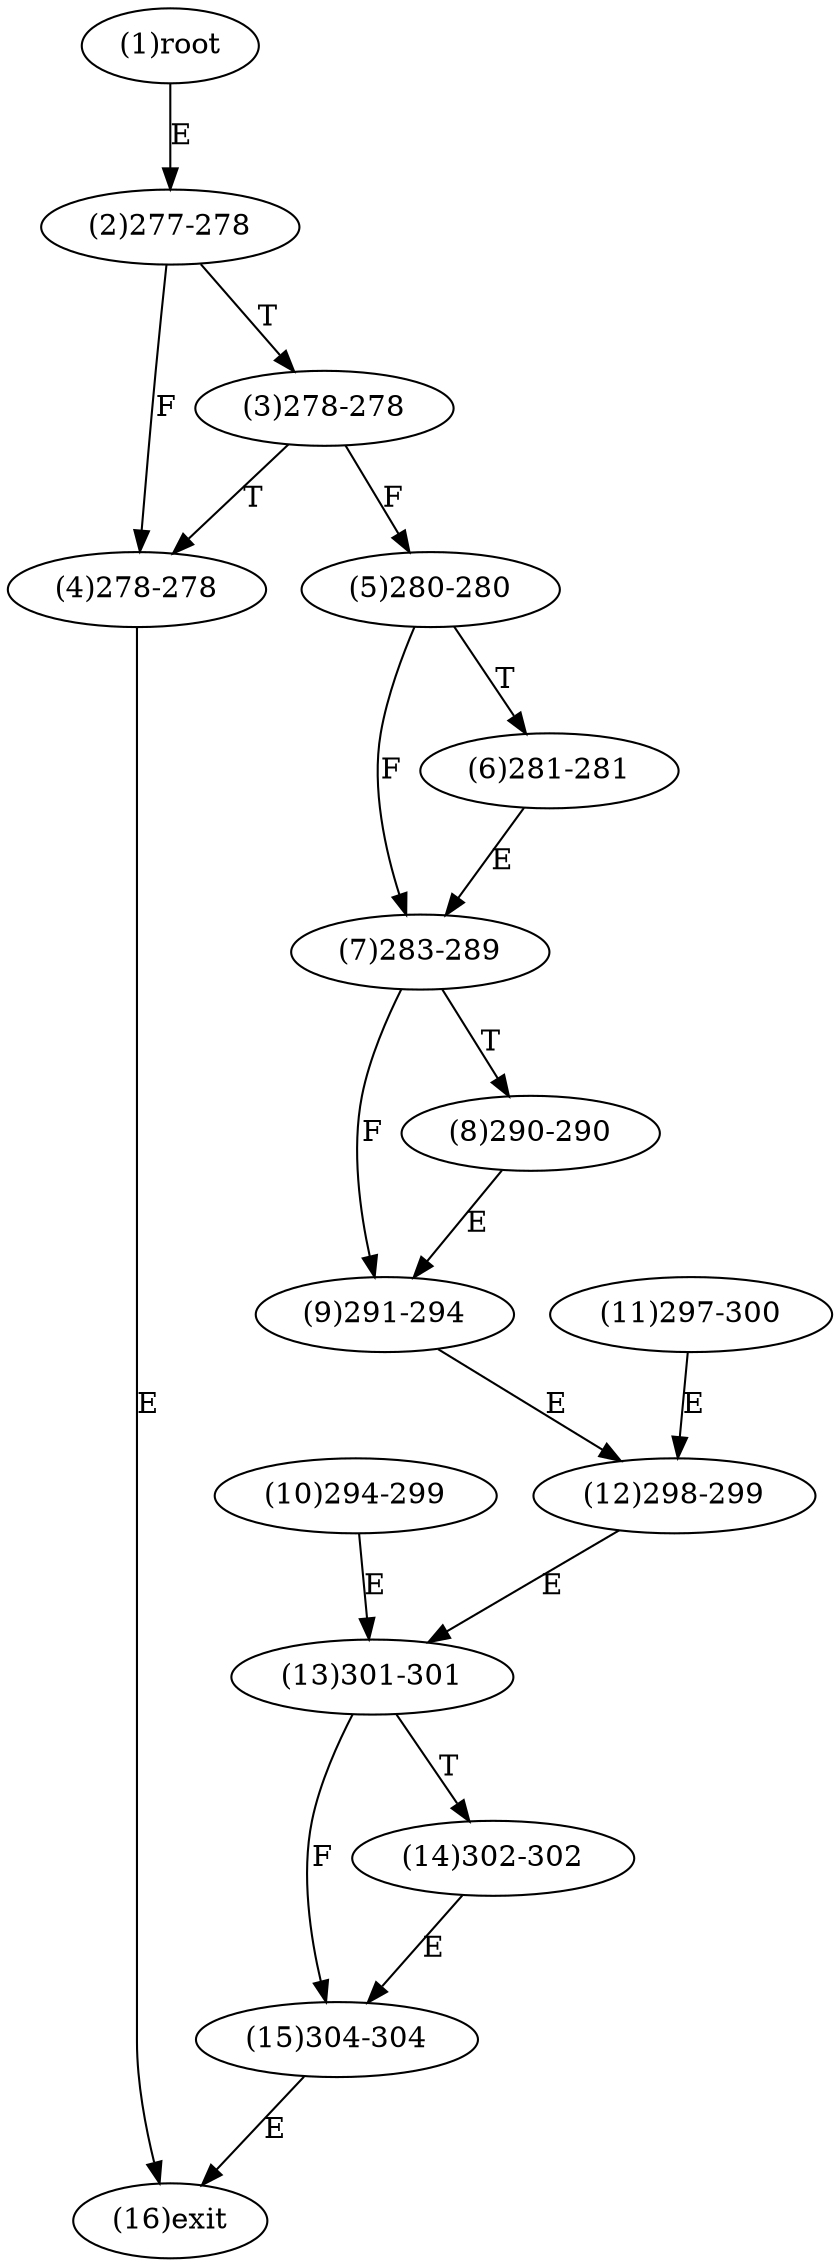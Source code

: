 digraph "" { 
1[ label="(1)root"];
2[ label="(2)277-278"];
3[ label="(3)278-278"];
4[ label="(4)278-278"];
5[ label="(5)280-280"];
6[ label="(6)281-281"];
7[ label="(7)283-289"];
8[ label="(8)290-290"];
9[ label="(9)291-294"];
10[ label="(10)294-299"];
11[ label="(11)297-300"];
12[ label="(12)298-299"];
13[ label="(13)301-301"];
14[ label="(14)302-302"];
15[ label="(15)304-304"];
16[ label="(16)exit"];
1->2[ label="E"];
2->4[ label="F"];
2->3[ label="T"];
3->5[ label="F"];
3->4[ label="T"];
4->16[ label="E"];
5->7[ label="F"];
5->6[ label="T"];
6->7[ label="E"];
7->9[ label="F"];
7->8[ label="T"];
8->9[ label="E"];
9->12[ label="E"];
10->13[ label="E"];
11->12[ label="E"];
12->13[ label="E"];
13->15[ label="F"];
13->14[ label="T"];
14->15[ label="E"];
15->16[ label="E"];
}